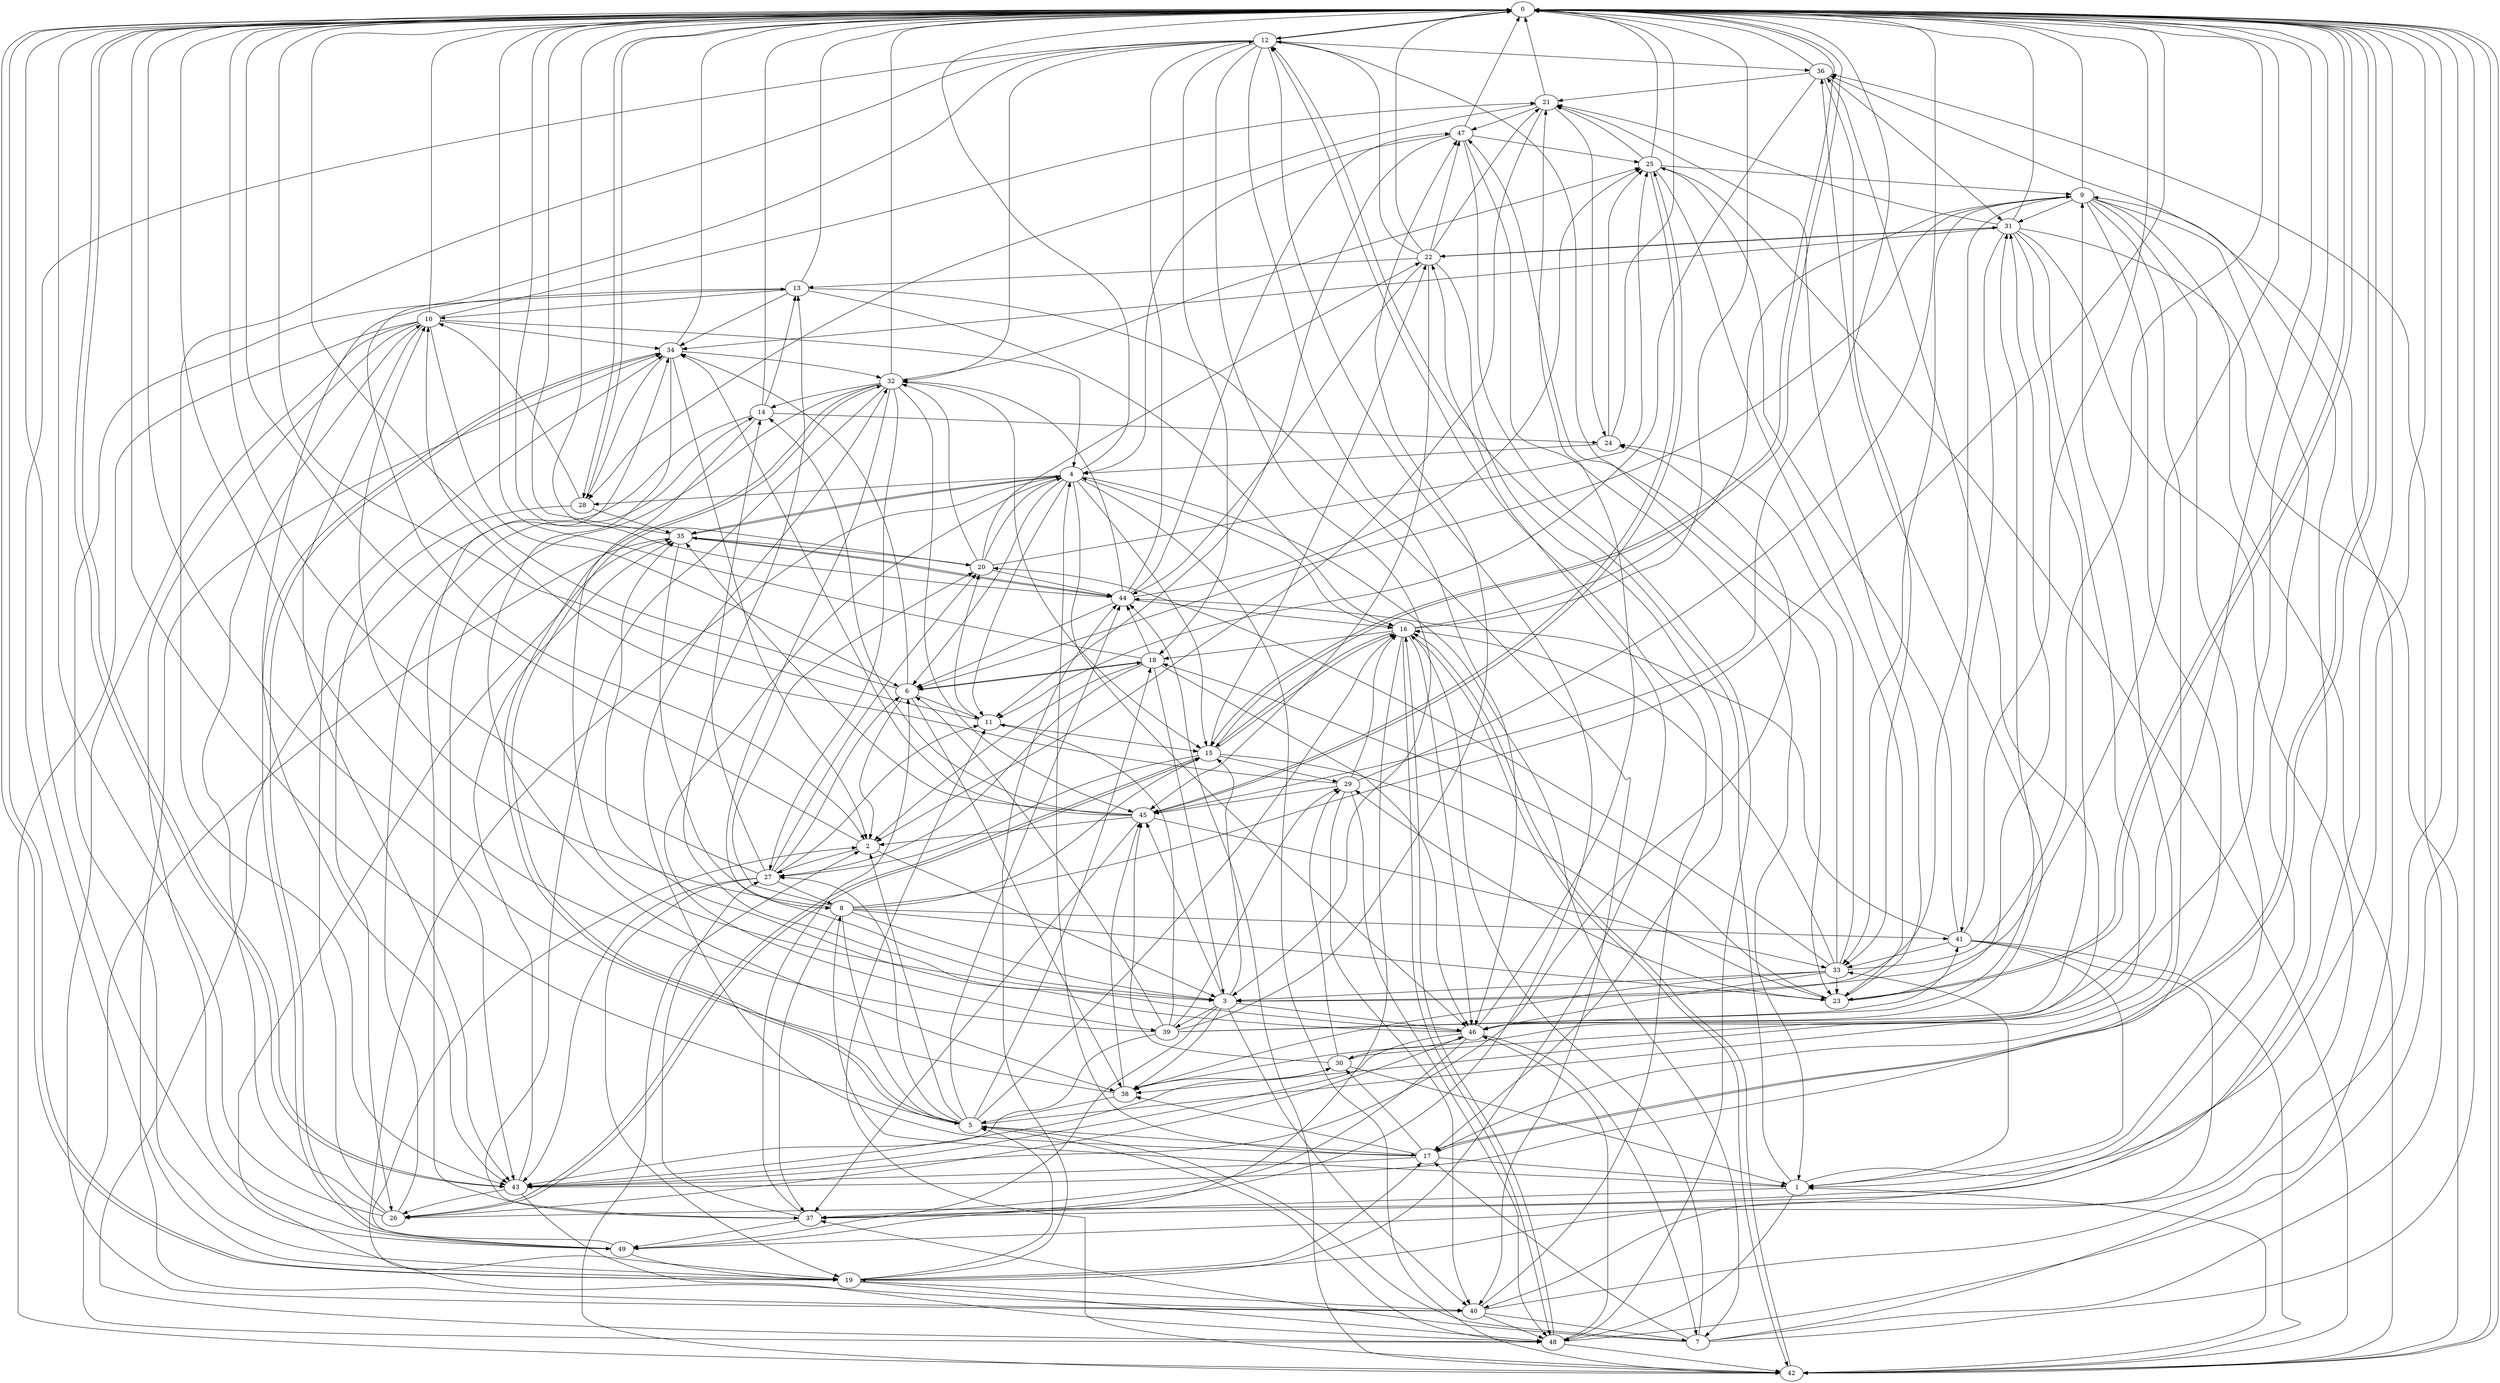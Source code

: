 strict digraph "" {
	0	 [component_delay=3];
	12	 [component_delay=3];
	0 -> 12	 [wire_delay=1];
	15	 [component_delay=3];
	0 -> 15	 [wire_delay=1];
	17	 [component_delay=3];
	0 -> 17	 [wire_delay=1];
	19	 [component_delay=3];
	0 -> 19	 [wire_delay=1];
	23	 [component_delay=3];
	0 -> 23	 [wire_delay=1];
	28	 [component_delay=3];
	0 -> 28	 [wire_delay=1];
	42	 [component_delay=3];
	0 -> 42	 [wire_delay=1];
	43	 [component_delay=3];
	0 -> 43	 [wire_delay=1];
	1	 [component_delay=3];
	1 -> 0	 [wire_delay=1];
	8	 [component_delay=3];
	1 -> 8	 [wire_delay=1];
	1 -> 12	 [wire_delay=1];
	33	 [component_delay=3];
	1 -> 33	 [wire_delay=1];
	37	 [component_delay=3];
	1 -> 37	 [wire_delay=1];
	48	 [component_delay=3];
	1 -> 48	 [wire_delay=1];
	2	 [component_delay=3];
	2 -> 0	 [wire_delay=1];
	3	 [component_delay=3];
	2 -> 3	 [wire_delay=1];
	27	 [component_delay=3];
	2 -> 27	 [wire_delay=1];
	3 -> 0	 [wire_delay=1];
	3 -> 15	 [wire_delay=1];
	38	 [component_delay=3];
	3 -> 38	 [wire_delay=1];
	39	 [component_delay=3];
	3 -> 39	 [wire_delay=1];
	40	 [component_delay=3];
	3 -> 40	 [wire_delay=1];
	45	 [component_delay=3];
	3 -> 45	 [wire_delay=1];
	46	 [component_delay=3];
	3 -> 46	 [wire_delay=1];
	49	 [component_delay=3];
	3 -> 49	 [wire_delay=1];
	4	 [component_delay=3];
	4 -> 0	 [wire_delay=1];
	6	 [component_delay=3];
	4 -> 6	 [wire_delay=1];
	7	 [component_delay=3];
	4 -> 7	 [wire_delay=1];
	11	 [component_delay=3];
	4 -> 11	 [wire_delay=1];
	4 -> 15	 [wire_delay=1];
	4 -> 19	 [wire_delay=1];
	4 -> 28	 [wire_delay=1];
	35	 [component_delay=3];
	4 -> 35	 [wire_delay=1];
	4 -> 39	 [wire_delay=1];
	4 -> 42	 [wire_delay=1];
	4 -> 46	 [wire_delay=1];
	5	 [component_delay=3];
	5 -> 0	 [wire_delay=1];
	5 -> 2	 [wire_delay=1];
	9	 [component_delay=3];
	5 -> 9	 [wire_delay=1];
	16	 [component_delay=3];
	5 -> 16	 [wire_delay=1];
	5 -> 17	 [wire_delay=1];
	18	 [component_delay=3];
	5 -> 18	 [wire_delay=1];
	5 -> 27	 [wire_delay=1];
	32	 [component_delay=3];
	5 -> 32	 [wire_delay=1];
	44	 [component_delay=3];
	5 -> 44	 [wire_delay=1];
	6 -> 0	 [wire_delay=1];
	6 -> 2	 [wire_delay=1];
	6 -> 11	 [wire_delay=1];
	6 -> 18	 [wire_delay=1];
	34	 [component_delay=3];
	6 -> 34	 [wire_delay=1];
	6 -> 38	 [wire_delay=1];
	7 -> 0	 [wire_delay=1];
	7 -> 5	 [wire_delay=1];
	7 -> 9	 [wire_delay=1];
	7 -> 16	 [wire_delay=1];
	7 -> 17	 [wire_delay=1];
	36	 [component_delay=3];
	7 -> 36	 [wire_delay=1];
	7 -> 37	 [wire_delay=1];
	8 -> 0	 [wire_delay=1];
	8 -> 3	 [wire_delay=1];
	8 -> 5	 [wire_delay=1];
	10	 [component_delay=3];
	8 -> 10	 [wire_delay=1];
	8 -> 15	 [wire_delay=1];
	20	 [component_delay=3];
	8 -> 20	 [wire_delay=1];
	8 -> 23	 [wire_delay=1];
	8 -> 37	 [wire_delay=1];
	41	 [component_delay=3];
	8 -> 41	 [wire_delay=1];
	9 -> 0	 [wire_delay=1];
	9 -> 1	 [wire_delay=1];
	9 -> 3	 [wire_delay=1];
	9 -> 6	 [wire_delay=1];
	9 -> 17	 [wire_delay=1];
	26	 [component_delay=3];
	9 -> 26	 [wire_delay=1];
	31	 [component_delay=3];
	9 -> 31	 [wire_delay=1];
	9 -> 33	 [wire_delay=1];
	9 -> 42	 [wire_delay=1];
	9 -> 43	 [wire_delay=1];
	10 -> 0	 [wire_delay=1];
	10 -> 4	 [wire_delay=1];
	10 -> 6	 [wire_delay=1];
	21	 [component_delay=3];
	10 -> 21	 [wire_delay=1];
	10 -> 34	 [wire_delay=1];
	10 -> 40	 [wire_delay=1];
	10 -> 42	 [wire_delay=1];
	10 -> 43	 [wire_delay=1];
	10 -> 49	 [wire_delay=1];
	11 -> 0	 [wire_delay=1];
	11 -> 15	 [wire_delay=1];
	11 -> 20	 [wire_delay=1];
	12 -> 0	 [wire_delay=1];
	12 -> 2	 [wire_delay=1];
	12 -> 3	 [wire_delay=1];
	12 -> 18	 [wire_delay=1];
	12 -> 19	 [wire_delay=1];
	12 -> 23	 [wire_delay=1];
	12 -> 32	 [wire_delay=1];
	12 -> 36	 [wire_delay=1];
	12 -> 37	 [wire_delay=1];
	12 -> 43	 [wire_delay=1];
	12 -> 46	 [wire_delay=1];
	13	 [component_delay=3];
	13 -> 0	 [wire_delay=1];
	13 -> 10	 [wire_delay=1];
	13 -> 16	 [wire_delay=1];
	13 -> 34	 [wire_delay=1];
	13 -> 40	 [wire_delay=1];
	13 -> 43	 [wire_delay=1];
	14	 [component_delay=3];
	14 -> 0	 [wire_delay=1];
	14 -> 3	 [wire_delay=1];
	14 -> 13	 [wire_delay=1];
	24	 [component_delay=3];
	14 -> 24	 [wire_delay=1];
	14 -> 48	 [wire_delay=1];
	15 -> 0	 [wire_delay=1];
	15 -> 16	 [wire_delay=1];
	22	 [component_delay=3];
	15 -> 22	 [wire_delay=1];
	15 -> 23	 [wire_delay=1];
	15 -> 26	 [wire_delay=1];
	15 -> 27	 [wire_delay=1];
	29	 [component_delay=3];
	15 -> 29	 [wire_delay=1];
	16 -> 0	 [wire_delay=1];
	16 -> 4	 [wire_delay=1];
	16 -> 9	 [wire_delay=1];
	16 -> 15	 [wire_delay=1];
	16 -> 18	 [wire_delay=1];
	16 -> 42	 [wire_delay=1];
	16 -> 46	 [wire_delay=1];
	16 -> 48	 [wire_delay=1];
	16 -> 49	 [wire_delay=1];
	17 -> 0	 [wire_delay=1];
	17 -> 1	 [wire_delay=1];
	17 -> 4	 [wire_delay=1];
	30	 [component_delay=3];
	17 -> 30	 [wire_delay=1];
	17 -> 32	 [wire_delay=1];
	17 -> 38	 [wire_delay=1];
	17 -> 43	 [wire_delay=1];
	18 -> 0	 [wire_delay=1];
	18 -> 2	 [wire_delay=1];
	18 -> 3	 [wire_delay=1];
	18 -> 6	 [wire_delay=1];
	18 -> 27	 [wire_delay=1];
	18 -> 44	 [wire_delay=1];
	18 -> 46	 [wire_delay=1];
	19 -> 0	 [wire_delay=1];
	19 -> 5	 [wire_delay=1];
	19 -> 13	 [wire_delay=1];
	19 -> 17	 [wire_delay=1];
	19 -> 22	 [wire_delay=1];
	19 -> 40	 [wire_delay=1];
	19 -> 44	 [wire_delay=1];
	19 -> 48	 [wire_delay=1];
	20 -> 0	 [wire_delay=1];
	20 -> 4	 [wire_delay=1];
	20 -> 22	 [wire_delay=1];
	25	 [component_delay=3];
	20 -> 25	 [wire_delay=1];
	20 -> 32	 [wire_delay=1];
	20 -> 44	 [wire_delay=1];
	21 -> 0	 [wire_delay=1];
	21 -> 2	 [wire_delay=1];
	21 -> 24	 [wire_delay=1];
	21 -> 28	 [wire_delay=1];
	47	 [component_delay=3];
	21 -> 47	 [wire_delay=1];
	22 -> 0	 [wire_delay=1];
	22 -> 12	 [wire_delay=1];
	22 -> 13	 [wire_delay=1];
	22 -> 17	 [wire_delay=1];
	22 -> 21	 [wire_delay=1];
	22 -> 31	 [wire_delay=1];
	22 -> 44	 [wire_delay=1];
	22 -> 45	 [wire_delay=1];
	22 -> 47	 [wire_delay=1];
	23 -> 0	 [wire_delay=1];
	23 -> 18	 [wire_delay=1];
	23 -> 21	 [wire_delay=1];
	23 -> 29	 [wire_delay=1];
	23 -> 31	 [wire_delay=1];
	24 -> 0	 [wire_delay=1];
	24 -> 4	 [wire_delay=1];
	24 -> 25	 [wire_delay=1];
	25 -> 0	 [wire_delay=1];
	25 -> 9	 [wire_delay=1];
	25 -> 21	 [wire_delay=1];
	25 -> 23	 [wire_delay=1];
	25 -> 42	 [wire_delay=1];
	25 -> 45	 [wire_delay=1];
	26 -> 0	 [wire_delay=1];
	26 -> 10	 [wire_delay=1];
	26 -> 14	 [wire_delay=1];
	26 -> 15	 [wire_delay=1];
	26 -> 34	 [wire_delay=1];
	26 -> 46	 [wire_delay=1];
	27 -> 0	 [wire_delay=1];
	27 -> 6	 [wire_delay=1];
	27 -> 8	 [wire_delay=1];
	27 -> 11	 [wire_delay=1];
	27 -> 14	 [wire_delay=1];
	27 -> 19	 [wire_delay=1];
	27 -> 20	 [wire_delay=1];
	27 -> 43	 [wire_delay=1];
	28 -> 0	 [wire_delay=1];
	28 -> 10	 [wire_delay=1];
	28 -> 26	 [wire_delay=1];
	28 -> 35	 [wire_delay=1];
	29 -> 0	 [wire_delay=1];
	29 -> 10	 [wire_delay=1];
	29 -> 16	 [wire_delay=1];
	29 -> 40	 [wire_delay=1];
	29 -> 45	 [wire_delay=1];
	29 -> 48	 [wire_delay=1];
	30 -> 0	 [wire_delay=1];
	30 -> 1	 [wire_delay=1];
	30 -> 29	 [wire_delay=1];
	30 -> 38	 [wire_delay=1];
	30 -> 45	 [wire_delay=1];
	31 -> 0	 [wire_delay=1];
	31 -> 21	 [wire_delay=1];
	31 -> 22	 [wire_delay=1];
	31 -> 34	 [wire_delay=1];
	31 -> 38	 [wire_delay=1];
	31 -> 40	 [wire_delay=1];
	31 -> 41	 [wire_delay=1];
	31 -> 42	 [wire_delay=1];
	31 -> 46	 [wire_delay=1];
	32 -> 0	 [wire_delay=1];
	32 -> 3	 [wire_delay=1];
	32 -> 5	 [wire_delay=1];
	32 -> 14	 [wire_delay=1];
	32 -> 15	 [wire_delay=1];
	32 -> 25	 [wire_delay=1];
	32 -> 27	 [wire_delay=1];
	32 -> 37	 [wire_delay=1];
	32 -> 43	 [wire_delay=1];
	32 -> 45	 [wire_delay=1];
	33 -> 0	 [wire_delay=1];
	33 -> 3	 [wire_delay=1];
	33 -> 16	 [wire_delay=1];
	33 -> 20	 [wire_delay=1];
	33 -> 23	 [wire_delay=1];
	33 -> 24	 [wire_delay=1];
	33 -> 38	 [wire_delay=1];
	33 -> 46	 [wire_delay=1];
	33 -> 47	 [wire_delay=1];
	34 -> 0	 [wire_delay=1];
	34 -> 2	 [wire_delay=1];
	34 -> 28	 [wire_delay=1];
	34 -> 32	 [wire_delay=1];
	34 -> 38	 [wire_delay=1];
	34 -> 49	 [wire_delay=1];
	35 -> 0	 [wire_delay=1];
	35 -> 4	 [wire_delay=1];
	35 -> 8	 [wire_delay=1];
	35 -> 20	 [wire_delay=1];
	35 -> 44	 [wire_delay=1];
	35 -> 48	 [wire_delay=1];
	36 -> 0	 [wire_delay=1];
	36 -> 11	 [wire_delay=1];
	36 -> 21	 [wire_delay=1];
	36 -> 31	 [wire_delay=1];
	36 -> 33	 [wire_delay=1];
	37 -> 0	 [wire_delay=1];
	37 -> 6	 [wire_delay=1];
	37 -> 27	 [wire_delay=1];
	37 -> 34	 [wire_delay=1];
	37 -> 49	 [wire_delay=1];
	38 -> 0	 [wire_delay=1];
	38 -> 5	 [wire_delay=1];
	38 -> 36	 [wire_delay=1];
	38 -> 45	 [wire_delay=1];
	39 -> 0	 [wire_delay=1];
	39 -> 6	 [wire_delay=1];
	39 -> 11	 [wire_delay=1];
	39 -> 29	 [wire_delay=1];
	39 -> 31	 [wire_delay=1];
	39 -> 41	 [wire_delay=1];
	39 -> 43	 [wire_delay=1];
	39 -> 47	 [wire_delay=1];
	40 -> 0	 [wire_delay=1];
	40 -> 7	 [wire_delay=1];
	40 -> 12	 [wire_delay=1];
	40 -> 34	 [wire_delay=1];
	40 -> 35	 [wire_delay=1];
	40 -> 48	 [wire_delay=1];
	41 -> 0	 [wire_delay=1];
	41 -> 1	 [wire_delay=1];
	41 -> 19	 [wire_delay=1];
	41 -> 25	 [wire_delay=1];
	41 -> 33	 [wire_delay=1];
	41 -> 42	 [wire_delay=1];
	41 -> 44	 [wire_delay=1];
	42 -> 0	 [wire_delay=1];
	42 -> 1	 [wire_delay=1];
	42 -> 2	 [wire_delay=1];
	42 -> 11	 [wire_delay=1];
	42 -> 16	 [wire_delay=1];
	42 -> 44	 [wire_delay=1];
	43 -> 0	 [wire_delay=1];
	43 -> 24	 [wire_delay=1];
	43 -> 26	 [wire_delay=1];
	43 -> 30	 [wire_delay=1];
	43 -> 35	 [wire_delay=1];
	43 -> 48	 [wire_delay=1];
	44 -> 0	 [wire_delay=1];
	44 -> 6	 [wire_delay=1];
	44 -> 12	 [wire_delay=1];
	44 -> 16	 [wire_delay=1];
	44 -> 25	 [wire_delay=1];
	44 -> 32	 [wire_delay=1];
	44 -> 35	 [wire_delay=1];
	44 -> 47	 [wire_delay=1];
	45 -> 0	 [wire_delay=1];
	45 -> 2	 [wire_delay=1];
	45 -> 14	 [wire_delay=1];
	45 -> 25	 [wire_delay=1];
	45 -> 33	 [wire_delay=1];
	45 -> 34	 [wire_delay=1];
	45 -> 35	 [wire_delay=1];
	45 -> 37	 [wire_delay=1];
	46 -> 0	 [wire_delay=1];
	46 -> 7	 [wire_delay=1];
	46 -> 13	 [wire_delay=1];
	46 -> 21	 [wire_delay=1];
	46 -> 30	 [wire_delay=1];
	46 -> 35	 [wire_delay=1];
	46 -> 36	 [wire_delay=1];
	46 -> 37	 [wire_delay=1];
	46 -> 43	 [wire_delay=1];
	47 -> 0	 [wire_delay=1];
	47 -> 1	 [wire_delay=1];
	47 -> 4	 [wire_delay=1];
	47 -> 11	 [wire_delay=1];
	47 -> 25	 [wire_delay=1];
	47 -> 48	 [wire_delay=1];
	48 -> 0	 [wire_delay=1];
	48 -> 5	 [wire_delay=1];
	48 -> 16	 [wire_delay=1];
	48 -> 42	 [wire_delay=1];
	48 -> 46	 [wire_delay=1];
	49 -> 0	 [wire_delay=1];
	49 -> 2	 [wire_delay=1];
	49 -> 19	 [wire_delay=1];
	49 -> 34	 [wire_delay=1];
	49 -> 36	 [wire_delay=1];
}
